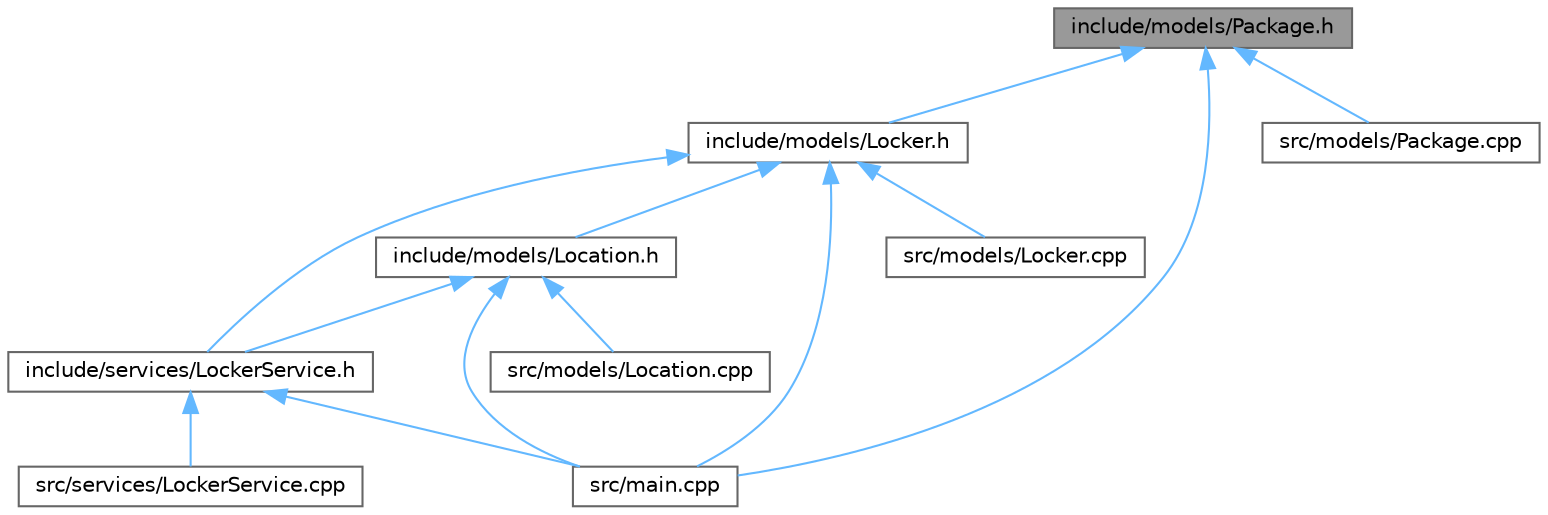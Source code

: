 digraph "include/models/Package.h"
{
 // INTERACTIVE_SVG=YES
 // LATEX_PDF_SIZE
  bgcolor="transparent";
  edge [fontname=Helvetica,fontsize=10,labelfontname=Helvetica,labelfontsize=10];
  node [fontname=Helvetica,fontsize=10,shape=box,height=0.2,width=0.4];
  Node1 [label="include/models/Package.h",height=0.2,width=0.4,color="gray40", fillcolor="grey60", style="filled", fontcolor="black",tooltip=" "];
  Node1 -> Node2 [dir="back",color="steelblue1",style="solid"];
  Node2 [label="include/models/Locker.h",height=0.2,width=0.4,color="grey40", fillcolor="white", style="filled",URL="$Locker_8h.html",tooltip=" "];
  Node2 -> Node3 [dir="back",color="steelblue1",style="solid"];
  Node3 [label="include/models/Location.h",height=0.2,width=0.4,color="grey40", fillcolor="white", style="filled",URL="$Location_8h.html",tooltip=" "];
  Node3 -> Node4 [dir="back",color="steelblue1",style="solid"];
  Node4 [label="include/services/LockerService.h",height=0.2,width=0.4,color="grey40", fillcolor="white", style="filled",URL="$LockerService_8h.html",tooltip=" "];
  Node4 -> Node5 [dir="back",color="steelblue1",style="solid"];
  Node5 [label="src/main.cpp",height=0.2,width=0.4,color="grey40", fillcolor="white", style="filled",URL="$main_8cpp.html",tooltip=" "];
  Node4 -> Node6 [dir="back",color="steelblue1",style="solid"];
  Node6 [label="src/services/LockerService.cpp",height=0.2,width=0.4,color="grey40", fillcolor="white", style="filled",URL="$LockerService_8cpp.html",tooltip=" "];
  Node3 -> Node5 [dir="back",color="steelblue1",style="solid"];
  Node3 -> Node7 [dir="back",color="steelblue1",style="solid"];
  Node7 [label="src/models/Location.cpp",height=0.2,width=0.4,color="grey40", fillcolor="white", style="filled",URL="$Location_8cpp.html",tooltip=" "];
  Node2 -> Node4 [dir="back",color="steelblue1",style="solid"];
  Node2 -> Node5 [dir="back",color="steelblue1",style="solid"];
  Node2 -> Node8 [dir="back",color="steelblue1",style="solid"];
  Node8 [label="src/models/Locker.cpp",height=0.2,width=0.4,color="grey40", fillcolor="white", style="filled",URL="$Locker_8cpp.html",tooltip=" "];
  Node1 -> Node5 [dir="back",color="steelblue1",style="solid"];
  Node1 -> Node9 [dir="back",color="steelblue1",style="solid"];
  Node9 [label="src/models/Package.cpp",height=0.2,width=0.4,color="grey40", fillcolor="white", style="filled",URL="$Package_8cpp.html",tooltip=" "];
}
